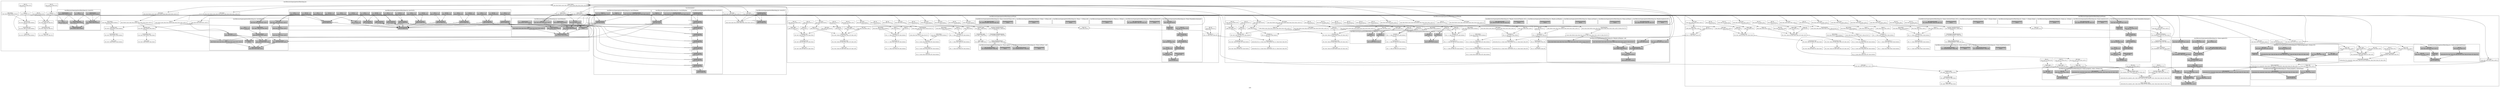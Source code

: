 digraph LYS {
  node [shape=box,fontsize=10];
  subgraph "cluster_test/fixtures/types/patternMatching.lys" {
    1 [label="Name: Maybe\n(type (alias Maybe (union (alias None (struct)) (alias Some (struct value:<null>)))))", fillcolor=grey];
    2 [label="Name: None\n(type (alias None (struct)))", fillcolor=grey];
    3 [label="Name: Some\n(type (alias Some (struct value:<null>)))", fillcolor=grey];
    4 [label="FunOverload: test\n(fun 'test' ((alias i32)) (alias boolean))", fillcolor=grey];
    5 [label="FunNode: test\n(fun 'test' ((alias i32)) (alias boolean))", fillcolor=grey];
    6 [label="Name: a\n(alias i32 (native i32))", fillcolor=grey];
    7 [label="Ref: i32\n(type (alias i32 (native i32)))", fillcolor=grey];
    8 [label="Ref: boolean\n(type (alias boolean (native boolean)))", fillcolor=grey];
    9 [label="Name: test\n(fun 'test' ((alias i32)) (alias boolean))", fillcolor=grey];
    10 [label="FunOverload: test2\n(fun 'test2' ((alias i32)) (alias i32))", fillcolor=grey];
    11 [label="FunNode: test2\n(fun 'test2' ((alias i32)) (alias i32))", fillcolor=grey];
    12 [label="Name: a\n(alias i32 (native i32))", fillcolor=grey];
    13 [label="Ref: i32\n(type (alias i32 (native i32)))", fillcolor=grey];
    14 [label="Ref: i32\n(type (alias i32 (native i32)))", fillcolor=grey];
    15 [label="Name: test2\n(fun 'test2' ((alias i32)) (alias i32))", fillcolor=grey];
    16 [label="FunOverload: test3\n(fun 'test3' ((alias Maybe)) (alias boolean))", fillcolor=grey];
    17 [label="FunNode: test3\n(fun 'test3' ((alias Maybe)) (alias boolean))", fillcolor=grey];
    18 [label="Name: a\n(alias Maybe (union (alias None (struct)) (alias Some (struct value:<null>))))", fillcolor=grey];
    19 [label="Ref: Maybe\n(type (alias Maybe (union (alias None (struct)) (alias Some (struct value:<null>)))))", fillcolor=grey];
    20 [label="Ref: boolean\n(type (alias boolean (native boolean)))", fillcolor=grey];
    21 [label="Name: test3\n(fun 'test3' ((alias Maybe)) (alias boolean))", fillcolor=grey];
    22 [label="FunOverload: test4\n(fun 'test4' ((alias Maybe)) (alias Some))", fillcolor=grey];
    23 [label="FunNode: test4\n(fun 'test4' ((alias Maybe)) (alias Some))", fillcolor=grey];
    24 [label="Name: a\n(alias Maybe (union (alias None (struct)) (alias Some (struct value:<null>))))", fillcolor=grey];
    25 [label="Ref: Maybe\n(type (alias Maybe (union (alias None (struct)) (alias Some (struct value:<null>)))))", fillcolor=grey];
    26 [label="Ref: Some\n(type (alias Some (struct value:<null>)))", fillcolor=grey];
    27 [label="Name: test4\n(fun 'test4' ((alias Maybe)) (alias Some))", fillcolor=grey];
    subgraph "cluster_test/fixtures/types/patternMatching.lys_0" { rankdir=TB;
      node [style=filled, fillcolor=grey];
      28 [label="PatternMatcherNode\n(alias boolean (native boolean))", fillcolor=grey];
      29 [label="Ref: a\n(alias i32 (native i32))", fillcolor=grey];
      30 [label="MatchLiteralNode\n(alias boolean (native boolean))", fillcolor=grey];
      31 [label="Int: 1\n(alias i32 (native i32))", fillcolor=grey];
      32 [label="BooleanLiteral\n(alias boolean (native boolean))", fillcolor=grey];
      33 [label="MatchDefaultNode\n(alias boolean (native boolean))", fillcolor=grey];
      34 [label="BooleanLiteral\n(alias boolean (native boolean))", fillcolor=grey];
      label="test/fixtures/types/patternMatching.lys::test(i32)";
    }
    subgraph "cluster_test/fixtures/types/patternMatching.lys_1" { rankdir=TB;
      node [style=filled, fillcolor=grey];
      35 [label="PatternMatcherNode\n(alias i32 (native i32))", fillcolor=grey];
      36 [label="Ref: a\n(alias i32 (native i32))", fillcolor=grey];
      37 [label="MatchLiteralNode\n(alias i32 (native i32))", fillcolor=grey];
      38 [label="Int: 10\n(alias i32 (native i32))", fillcolor=grey];
      39 [label="Int: 1\n(alias i32 (native i32))", fillcolor=grey];
      40 [label="MatchLiteralNode\n(alias i32 (native i32))", fillcolor=grey];
      41 [label="Int: 20\n(alias i32 (native i32))", fillcolor=grey];
      42 [label="Int: 2\n(alias i32 (native i32))", fillcolor=grey];
      43 [label="MatchLiteralNode\n(alias i32 (native i32))", fillcolor=grey];
      44 [label="Int: 30\n(alias i32 (native i32))", fillcolor=grey];
      45 [label="Int: 3\n(alias i32 (native i32))", fillcolor=grey];
      46 [label="MatchLiteralNode\n(alias i32 (native i32))", fillcolor=grey];
      47 [label="Int: 40\n(alias i32 (native i32))", fillcolor=grey];
      48 [label="Int: 4\n(alias i32 (native i32))", fillcolor=grey];
      49 [label="MatchLiteralNode\n(alias i32 (native i32))", fillcolor=grey];
      50 [label="Int: 50\n(alias i32 (native i32))", fillcolor=grey];
      51 [label="Int: 5\n(alias i32 (native i32))", fillcolor=grey];
      52 [label="MatchLiteralNode\n(alias i32 (native i32))", fillcolor=grey];
      53 [label="Int: 60\n(alias i32 (native i32))", fillcolor=grey];
      54 [label="Int: 6\n(alias i32 (native i32))", fillcolor=grey];
      55 [label="MatchLiteralNode\n(alias i32 (native i32))", fillcolor=grey];
      56 [label="Int: 70\n(alias i32 (native i32))", fillcolor=grey];
      57 [label="Int: 7\n(alias i32 (native i32))", fillcolor=grey];
      58 [label="MatchLiteralNode\n(alias i32 (native i32))", fillcolor=grey];
      59 [label="Int: 80\n(alias i32 (native i32))", fillcolor=grey];
      60 [label="Int: 8\n(alias i32 (native i32))", fillcolor=grey];
      61 [label="MatchLiteralNode\n(alias i32 (native i32))", fillcolor=grey];
      62 [label="Int: 90\n(alias i32 (native i32))", fillcolor=grey];
      63 [label="Int: 9\n(alias i32 (native i32))", fillcolor=grey];
      64 [label="MatchDefaultNode\n(alias i32 (native i32))", fillcolor=grey];
      65 [label="Int: 0\n(alias i32 (native i32))", fillcolor=grey];
      label="test/fixtures/types/patternMatching.lys::test2(i32)";
    }
    subgraph "cluster_test/fixtures/types/patternMatching.lys_2" { rankdir=TB;
      node [style=filled, fillcolor=grey];
      66 [label="PatternMatcherNode\n(alias boolean (native boolean))", fillcolor=grey];
      67 [label="Ref: a\n(alias Maybe (union (alias None (struct)) (alias Some (struct value:<null>))))", fillcolor=grey];
      68 [label="MatchCaseIsNode\n(alias boolean (native boolean))", fillcolor=grey];
      69 [label="Ref: Some\n(type (alias Some (struct value:<null>)))", fillcolor=grey];
      70 [label="BooleanLiteral\n(alias boolean (native boolean))", fillcolor=grey];
      71 [label="MatchCaseIsNode\n(alias boolean (native boolean))", fillcolor=grey];
      72 [label="Ref: None\n(type (alias None (struct)))", fillcolor=grey];
      73 [label="BooleanLiteral\n(alias boolean (native boolean))", fillcolor=grey];
      74 [label="TypeReducerNode\n(never)", fillcolor=grey];
      label="test/fixtures/types/patternMatching.lys::test3(Maybe)";
    }
    subgraph "cluster_test/fixtures/types/patternMatching.lys_3" { rankdir=TB;
      node [style=filled, fillcolor=grey];
      75 [label="PatternMatcherNode\n(alias Some (struct value:<null>))", fillcolor=grey];
      76 [label="Ref: a\n(alias Maybe (union (alias None (struct)) (alias Some (struct value:<null>))))", fillcolor=grey];
      77 [label="MatchCaseIsNode\n(alias Some (struct value:<null>))", fillcolor=grey];
      78 [label="Ref: Some\n(type (alias Some (struct value:<null>)))", fillcolor=grey];
      79 [label="Ref: x\n(alias Some (struct value:<null>))", fillcolor=grey];
      80 [label="Name: x\n(alias Some (struct value:<null>))", fillcolor=grey];
      81 [label="MatchCaseIsNode\n(alias Some (struct value:<null>))", fillcolor=grey];
      82 [label="Ref: None\n(type (alias None (struct)))", fillcolor=grey];
      83 [label="FunctionCallNode\n(alias Some (struct value:<null>))", fillcolor=grey];
      84 [label="MemberNode\n(fun 'apply' ((alias i32)) (alias Some))", fillcolor=grey];
      85 [label="Ref: Some\n(type (alias Some (struct value:<null>)))", fillcolor=grey];
      86 [label="Int: 0\n(alias i32 (native i32))", fillcolor=grey];
      87 [label="TypeReducerNode\n(never)", fillcolor=grey];
      label="test/fixtures/types/patternMatching.lys::test4(Maybe)";
    }
    label="test/fixtures/types/patternMatching.lys";
  }
  subgraph "cluster_<no-document>" {
    88 [label="UnionTypeNode\n(type (union (alias None (struct)) (alias Some (struct value:<null>))))", fillcolor=grey];
    89 [label="Ref: None\n(type (alias None (struct)))", fillcolor=grey];
    90 [label="Ref: Some\n(type (alias Some (struct value:<null>)))", fillcolor=grey];
    subgraph "cluster_<no-document>_0" { rankdir=TB;
      node [style=filled, fillcolor=grey];
      91 [label="TypeReducerNode\n(alias i32 (native i32))", fillcolor=grey];
      92 [label="TypeReducerNode\n(alias i32 (native i32))", fillcolor=grey];
      label="test/fixtures/types/patternMatching.lys::test(i32)";
    }
    subgraph "cluster_<no-document>_1" { rankdir=TB;
      node [style=filled, fillcolor=grey];
      93 [label="TypeReducerNode\n(alias i32 (native i32))", fillcolor=grey];
      94 [label="TypeReducerNode\n(alias i32 (native i32))", fillcolor=grey];
      95 [label="TypeReducerNode\n(alias i32 (native i32))", fillcolor=grey];
      96 [label="TypeReducerNode\n(alias i32 (native i32))", fillcolor=grey];
      97 [label="TypeReducerNode\n(alias i32 (native i32))", fillcolor=grey];
      98 [label="TypeReducerNode\n(alias i32 (native i32))", fillcolor=grey];
      99 [label="TypeReducerNode\n(alias i32 (native i32))", fillcolor=grey];
      100 [label="TypeReducerNode\n(alias i32 (native i32))", fillcolor=grey];
      101 [label="TypeReducerNode\n(alias i32 (native i32))", fillcolor=grey];
      102 [label="TypeReducerNode\n(alias i32 (native i32))", fillcolor=grey];
      label="test/fixtures/types/patternMatching.lys::test2(i32)";
    }
    subgraph "cluster_<no-document>_2" { rankdir=TB;
      node [style=filled, fillcolor=grey];
      103 [label="Name: $\n(alias Some (struct value:<null>))", fillcolor=grey];
      104 [label="TypeReducerNode\n(union (alias None (struct)) (alias Some (struct value:<null>)))", fillcolor=grey];
      105 [label="Name: $\n(alias None (struct))", fillcolor=grey];
      106 [label="TypeReducerNode\n(alias None (struct))", fillcolor=grey];
      label="test/fixtures/types/patternMatching.lys::test3(Maybe)";
    }
    subgraph "cluster_<no-document>_3" { rankdir=TB;
      node [style=filled, fillcolor=grey];
      107 [label="TypeReducerNode\n(union (alias None (struct)) (alias Some (struct value:<null>)))", fillcolor=grey];
      108 [label="Name: $\n(alias None (struct))", fillcolor=grey];
      109 [label="TypeReducerNode\n(alias None (struct))", fillcolor=grey];
      label="test/fixtures/types/patternMatching.lys::test4(Maybe)";
    }
    label="<no-document>";
  }
  subgraph "cluster_test/fixtures/types/patternMatching.lys#Maybe" {
    110 [label="FunOverload: is\n(fun 'is' ((union (alias Maybe) (alias ref))) (alias boolean))", fillcolor=grey];
    111 [label="FunNode: is\n(fun 'is' ((union (alias Maybe) (alias ref))) (alias boolean))", fillcolor=grey];
    112 [label="Name: a\n(union (alias Maybe (union (alias None (struct)) (alias Some (struct value:<null>)))) (alias ref (ref ?)))", fillcolor=grey];
    113 [label="UnionTypeNode\n(type (union (alias Maybe (union (alias None (struct)) (alias Some (struct value:<null>)))) (alias ref (ref ?))))", fillcolor=grey];
    114 [label="Ref: Maybe\n(type (alias Maybe (union (alias None (struct)) (alias Some (struct value:<null>)))))", fillcolor=grey];
    115 [label="Ref: ref\n(type (alias ref (ref ?)))", fillcolor=grey];
    116 [label="Ref: boolean\n(type (alias boolean (native boolean)))", fillcolor=grey];
    117 [label="Name: is\n(fun 'is' ((union (alias Maybe) (alias ref))) (alias boolean))", fillcolor=grey];
    118 [label="FunOverload: as\n(fun 'as' ((alias Maybe)) (alias ref))", fillcolor=grey];
    119 [label="FunNode: as\n(fun 'as' ((alias Maybe)) (alias ref))", fillcolor=grey];
    120 [label="Name: a\n(alias Maybe (union (alias None (struct)) (alias Some (struct value:<null>))))", fillcolor=grey];
    121 [label="Ref: Maybe\n(type (alias Maybe (union (alias None (struct)) (alias Some (struct value:<null>)))))", fillcolor=grey];
    122 [label="Ref: ref\n(type (alias ref (ref ?)))", fillcolor=grey];
    123 [label="Name: as\n(fun 'as' ((alias Maybe)) (alias ref))", fillcolor=grey];
    124 [label="FunOverload: ==\n(fun '==' ((alias ref) (alias ref)) (alias boolean))", fillcolor=grey];
    125 [label="FunNode: ==\n(fun '==' ((alias ref) (alias ref)) (alias boolean))", fillcolor=grey];
    126 [label="Name: lhs\n(alias ref (ref ?))", fillcolor=grey];
    127 [label="Ref: ref\n(type (alias ref (ref ?)))", fillcolor=grey];
    128 [label="Name: rhs\n(alias ref (ref ?))", fillcolor=grey];
    129 [label="Ref: ref\n(type (alias ref (ref ?)))", fillcolor=grey];
    130 [label="Ref: boolean\n(type (alias boolean (native boolean)))", fillcolor=grey];
    131 [label="Name: ==\n(fun '==' ((alias ref) (alias ref)) (alias boolean))", fillcolor=grey];
    132 [label="FunOverload: !=\n(fun '!=' ((alias ref) (alias ref)) (alias boolean))", fillcolor=grey];
    133 [label="FunNode: !=\n(fun '!=' ((alias ref) (alias ref)) (alias boolean))", fillcolor=grey];
    134 [label="Name: lhs\n(alias ref (ref ?))", fillcolor=grey];
    135 [label="Ref: ref\n(type (alias ref (ref ?)))", fillcolor=grey];
    136 [label="Name: rhs\n(alias ref (ref ?))", fillcolor=grey];
    137 [label="Ref: ref\n(type (alias ref (ref ?)))", fillcolor=grey];
    138 [label="Ref: boolean\n(type (alias boolean (native boolean)))", fillcolor=grey];
    139 [label="Name: !=\n(fun '!=' ((alias ref) (alias ref)) (alias boolean))", fillcolor=grey];
    140 [label="FunOverload: store\n(fun 'store' ((alias ref) (alias Maybe) (alias u32)) (alias void))", fillcolor=grey];
    141 [label="FunNode: store\n(fun 'store' ((alias ref) (alias Maybe) (alias u32)) (alias void))", fillcolor=grey];
    142 [label="Name: lhs\n(alias ref (ref ?))", fillcolor=grey];
    143 [label="Ref: ref\n(type (alias ref (ref ?)))", fillcolor=grey];
    144 [label="Name: rhs\n(alias Maybe (union (alias None (struct)) (alias Some (struct value:<null>))))", fillcolor=grey];
    145 [label="Ref: Maybe\n(type (alias Maybe (union (alias None (struct)) (alias Some (struct value:<null>)))))", fillcolor=grey];
    146 [label="Name: offset\n(alias u32 (native u32))", fillcolor=grey];
    147 [label="Ref: u32\n(type (alias u32 (native u32)))", fillcolor=grey];
    148 [label="Ref: void\n(type (alias void (native void)))", fillcolor=grey];
    149 [label="Name: store\n(fun 'store' ((alias ref) (alias Maybe) (alias u32)) (alias void))", fillcolor=grey];
    150 [label="FunOverload: load\n(fun 'load' ((alias ref) (alias u32)) (alias Maybe))", fillcolor=grey];
    151 [label="FunNode: load\n(fun 'load' ((alias ref) (alias u32)) (alias Maybe))", fillcolor=grey];
    152 [label="Name: lhs\n(alias ref (ref ?))", fillcolor=grey];
    153 [label="Ref: ref\n(type (alias ref (ref ?)))", fillcolor=grey];
    154 [label="Name: offset\n(alias u32 (native u32))", fillcolor=grey];
    155 [label="Ref: u32\n(type (alias u32 (native u32)))", fillcolor=grey];
    156 [label="Ref: Maybe\n(type (alias Maybe (union (alias None (struct)) (alias Some (struct value:<null>)))))", fillcolor=grey];
    157 [label="Name: load\n(fun 'load' ((alias ref) (alias u32)) (alias Maybe))", fillcolor=grey];
    158 [label="FunOverload: as\n(intersection (fun 'as' ((alias None)) (alias Maybe)) (fun 'as' ((alias None)) (alias ref)))", fillcolor=grey];
    159 [label="FunNode: as\n(fun 'as' ((alias None)) (alias Maybe))", fillcolor=grey];
    160 [label="Name: lhs\n(alias None (struct))", fillcolor=grey];
    161 [label="Ref: None\n(type (alias None (struct)))", fillcolor=grey];
    162 [label="Ref: Maybe\n(type (alias Maybe (union (alias None (struct)) (alias Some (struct value:<null>)))))", fillcolor=grey];
    163 [label="Name: as\n(intersection (fun 'as' ((alias None)) (alias Maybe)) (fun 'as' ((alias None)) (alias ref)))", fillcolor=grey];
    164 [label="FunOverload: as\n(intersection (fun 'as' ((alias Some)) (alias Maybe)) (fun 'as' ((alias Some)) (alias ref)))", fillcolor=grey];
    165 [label="FunNode: as\n(fun 'as' ((alias Some)) (alias Maybe))", fillcolor=grey];
    166 [label="Name: lhs\n(alias Some (struct value:<null>))", fillcolor=grey];
    167 [label="Ref: Some\n(type (alias Some (struct value:<null>)))", fillcolor=grey];
    168 [label="Ref: Maybe\n(type (alias Maybe (union (alias None (struct)) (alias Some (struct value:<null>)))))", fillcolor=grey];
    169 [label="Name: as\n(intersection (fun 'as' ((alias Some)) (alias Maybe)) (fun 'as' ((alias Some)) (alias ref)))", fillcolor=grey];
    subgraph "cluster_test/fixtures/types/patternMatching.lys#Maybe_0" { rankdir=TB;
      node [style=filled, fillcolor=grey];
      170 [label="BinOp: ==\n(alias boolean (native boolean))", fillcolor=grey];
      171 [label="Ref: lhs\n(alias ref (ref ?))", fillcolor=grey];
      172 [label="Ref: rhs\n(alias ref (ref ?))", fillcolor=grey];
      label="test/fixtures/types/patternMatching.lys::Maybe.==(ref,ref)";
    }
    subgraph "cluster_test/fixtures/types/patternMatching.lys#Maybe_1" { rankdir=TB;
      node [style=filled, fillcolor=grey];
      173 [label="BinOp: !=\n(alias boolean (native boolean))", fillcolor=grey];
      174 [label="Ref: lhs\n(alias ref (ref ?))", fillcolor=grey];
      175 [label="Ref: rhs\n(alias ref (ref ?))", fillcolor=grey];
      label="test/fixtures/types/patternMatching.lys::Maybe.!=(ref,ref)";
    }
    subgraph "cluster_test/fixtures/types/patternMatching.lys#Maybe_2" { rankdir=TB;
      node [style=filled, fillcolor=grey];
      176 [label="WasmExpressionNode\n(never)", fillcolor=grey];
      177 [label="Ref: addressFromRef\n(fun 'addressFromRef' ((alias ref)) (alias u32))", fillcolor=grey];
      label="test/fixtures/types/patternMatching.lys::Maybe.load(ref,u32)";
    }
    subgraph "cluster_test/fixtures/types/patternMatching.lys#Maybe_3" { rankdir=TB;
      node [style=filled, fillcolor=grey];
      178 [label="WasmExpressionNode\n(never)", fillcolor=grey];
      label="test/fixtures/types/patternMatching.lys::None.as(None)";
    }
    subgraph "cluster_test/fixtures/types/patternMatching.lys#Maybe_4" { rankdir=TB;
      node [style=filled, fillcolor=grey];
      179 [label="WasmExpressionNode\n(never)", fillcolor=grey];
      label="test/fixtures/types/patternMatching.lys::Some.as(Some)";
    }
    subgraph "cluster_test/fixtures/types/patternMatching.lys#Maybe_5" { rankdir=TB;
      node [style=filled, fillcolor=grey];
      180 [label="WasmExpressionNode\n(never)", fillcolor=grey];
      label="test/fixtures/types/patternMatching.lys::Maybe.as(Maybe)";
    }
    subgraph "cluster_test/fixtures/types/patternMatching.lys#Maybe_6" { rankdir=TB;
      node [style=filled, fillcolor=grey];
      181 [label="WasmExpressionNode\n(never)", fillcolor=grey];
      182 [label="Ref: addressFromRef\n(fun 'addressFromRef' ((alias ref)) (alias u32))", fillcolor=grey];
      label="test/fixtures/types/patternMatching.lys::Maybe.store(ref,Maybe,u32)";
    }
    subgraph "cluster_test/fixtures/types/patternMatching.lys#Maybe_7" { rankdir=TB;
      node [style=filled, fillcolor=grey];
      label="test/fixtures/types/patternMatching.lys::test3(Maybe)";
    }
    subgraph "cluster_test/fixtures/types/patternMatching.lys#Maybe_8" { rankdir=TB;
      node [style=filled, fillcolor=grey];
      183 [label="BlockNode\n(alias boolean (native boolean))", fillcolor=grey];
      184 [label="BinOp: ||\n(alias boolean (native boolean))", fillcolor=grey];
      185 [label="IsExpressionNode\n(alias boolean (native boolean))", fillcolor=grey];
      186 [label="Ref: a\n(union (alias Maybe (union (alias None (struct)) (alias Some (struct value:<null>)))) (alias ref (ref ?)))", fillcolor=grey];
      187 [label="Ref: None\n(type (alias None (struct)))", fillcolor=grey];
      188 [label="IsExpressionNode\n(alias boolean (native boolean))", fillcolor=grey];
      189 [label="Ref: a\n(union (alias Maybe (union (alias None (struct)) (alias Some (struct value:<null>)))) (alias ref (ref ?)))", fillcolor=grey];
      190 [label="Ref: Some\n(type (alias Some (struct value:<null>)))", fillcolor=grey];
      label="test/fixtures/types/patternMatching.lys::Maybe.is(Maybe | ref)";
    }
    label="test/fixtures/types/patternMatching.lys#Maybe";
  }
  subgraph "cluster_test/fixtures/types/patternMatching.lys#None" {
    191 [label="FunNode: as\n(fun 'as' ((alias None)) (alias ref))", fillcolor=grey];
    192 [label="Name: lhs\n(alias None (struct))", fillcolor=grey];
    193 [label="Ref: None\n(type (alias None (struct)))", fillcolor=grey];
    194 [label="Ref: ref\n(type (alias ref (ref ?)))", fillcolor=grey];
    195 [label="FunOverload: None$discriminant\n(fun 'None$discriminant' () (alias i64))", fillcolor=grey];
    196 [label="FunNode: None$discriminant\n(fun 'None$discriminant' () (alias i64))", fillcolor=grey];
    197 [label="Ref: i64\n(type (alias i64 (native i64)))", fillcolor=grey];
    198 [label="Name: None$discriminant\n(fun 'None$discriminant' () (alias i64))", fillcolor=grey];
    199 [label="FunOverload: apply\n(fun 'apply' () (alias None))", fillcolor=grey];
    200 [label="FunNode: apply\n(fun 'apply' () (alias None))", fillcolor=grey];
    201 [label="Ref: None\n(type (alias None (struct)))", fillcolor=grey];
    202 [label="Name: apply\n(fun 'apply' () (alias None))", fillcolor=grey];
    203 [label="FunOverload: is\n(fun 'is' ((union (alias None) (alias ref))) (alias boolean))", fillcolor=grey];
    204 [label="FunNode: is\n(fun 'is' ((union (alias None) (alias ref))) (alias boolean))", fillcolor=grey];
    205 [label="Name: a\n(union (alias None (struct)) (alias ref (ref ?)))", fillcolor=grey];
    206 [label="UnionTypeNode\n(type (union (alias None (struct)) (alias ref (ref ?))))", fillcolor=grey];
    207 [label="Ref: None\n(type (alias None (struct)))", fillcolor=grey];
    208 [label="Ref: ref\n(type (alias ref (ref ?)))", fillcolor=grey];
    209 [label="Ref: boolean\n(type (alias boolean (native boolean)))", fillcolor=grey];
    210 [label="Name: is\n(fun 'is' ((union (alias None) (alias ref))) (alias boolean))", fillcolor=grey];
    211 [label="FunOverload: ==\n(fun '==' ((alias None) (alias ref)) (alias boolean))", fillcolor=grey];
    212 [label="FunNode: ==\n(fun '==' ((alias None) (alias ref)) (alias boolean))", fillcolor=grey];
    213 [label="Name: a\n(alias None (struct))", fillcolor=grey];
    214 [label="Ref: None\n(type (alias None (struct)))", fillcolor=grey];
    215 [label="Name: b\n(alias ref (ref ?))", fillcolor=grey];
    216 [label="Ref: ref\n(type (alias ref (ref ?)))", fillcolor=grey];
    217 [label="Ref: boolean\n(type (alias boolean (native boolean)))", fillcolor=grey];
    218 [label="Name: ==\n(fun '==' ((alias None) (alias ref)) (alias boolean))", fillcolor=grey];
    219 [label="FunOverload: !=\n(fun '!=' ((alias None) (alias ref)) (alias boolean))", fillcolor=grey];
    220 [label="FunNode: !=\n(fun '!=' ((alias None) (alias ref)) (alias boolean))", fillcolor=grey];
    221 [label="Name: a\n(alias None (struct))", fillcolor=grey];
    222 [label="Ref: None\n(type (alias None (struct)))", fillcolor=grey];
    223 [label="Name: b\n(alias ref (ref ?))", fillcolor=grey];
    224 [label="Ref: ref\n(type (alias ref (ref ?)))", fillcolor=grey];
    225 [label="Ref: boolean\n(type (alias boolean (native boolean)))", fillcolor=grey];
    226 [label="Name: !=\n(fun '!=' ((alias None) (alias ref)) (alias boolean))", fillcolor=grey];
    227 [label="FunOverload: store\n(fun 'store' ((alias ref) (alias None) (alias u32)) (alias void))", fillcolor=grey];
    228 [label="FunNode: store\n(fun 'store' ((alias ref) (alias None) (alias u32)) (alias void))", fillcolor=grey];
    229 [label="Name: lhs\n(alias ref (ref ?))", fillcolor=grey];
    230 [label="Ref: ref\n(type (alias ref (ref ?)))", fillcolor=grey];
    231 [label="Name: rhs\n(alias None (struct))", fillcolor=grey];
    232 [label="Ref: None\n(type (alias None (struct)))", fillcolor=grey];
    233 [label="Name: offset\n(alias u32 (native u32))", fillcolor=grey];
    234 [label="Ref: u32\n(type (alias u32 (native u32)))", fillcolor=grey];
    235 [label="Ref: void\n(type (alias void (native void)))", fillcolor=grey];
    236 [label="Name: store\n(fun 'store' ((alias ref) (alias None) (alias u32)) (alias void))", fillcolor=grey];
    237 [label="FunOverload: load\n(fun 'load' ((alias ref) (alias u32)) (alias None))", fillcolor=grey];
    238 [label="FunNode: load\n(fun 'load' ((alias ref) (alias u32)) (alias None))", fillcolor=grey];
    239 [label="Name: lhs\n(alias ref (ref ?))", fillcolor=grey];
    240 [label="Ref: ref\n(type (alias ref (ref ?)))", fillcolor=grey];
    241 [label="Name: offset\n(alias u32 (native u32))", fillcolor=grey];
    242 [label="Ref: u32\n(type (alias u32 (native u32)))", fillcolor=grey];
    243 [label="Ref: None\n(type (alias None (struct)))", fillcolor=grey];
    244 [label="Name: load\n(fun 'load' ((alias ref) (alias u32)) (alias None))", fillcolor=grey];
    subgraph "cluster_test/fixtures/types/patternMatching.lys#None_0" { rankdir=TB;
      node [style=filled, fillcolor=grey];
      245 [label="BlockNode\n(alias i64 (native i64))", fillcolor=grey];
      246 [label="ValDecl: discriminant\n(native void)", fillcolor=grey];
      247 [label="Name: discriminant\n(alias u32 (native u32))", fillcolor=grey];
      248 [label="Ref: u32\n(type (alias u32 (native u32)))", fillcolor=grey];
      249 [label="MemberNode\n(native u32)", fillcolor=grey];
      250 [label="Ref: None\n(type (alias None (struct)))", fillcolor=grey];
      251 [label="BinOp: <<\n(alias i64 (native i64))", fillcolor=grey];
      252 [label="AsExpressionNode\n(alias i64 (native i64))", fillcolor=grey];
      253 [label="Ref: discriminant\n(alias u32 (native u32))", fillcolor=grey];
      254 [label="Ref: i64\n(type (alias i64 (native i64)))", fillcolor=grey];
      255 [label="Int: 32\n(alias i32 (native i32))", fillcolor=grey];
      label="test/fixtures/types/patternMatching.lys::None.None$discriminant()";
    }
    subgraph "cluster_test/fixtures/types/patternMatching.lys#None_1" { rankdir=TB;
      node [style=filled, fillcolor=grey];
      256 [label="WasmExpressionNode\n(never)", fillcolor=grey];
      257 [label="Ref: addressFromRef\n(fun 'addressFromRef' ((alias ref)) (alias u32))", fillcolor=grey];
      label="test/fixtures/types/patternMatching.lys::None.load(ref,u32)";
    }
    subgraph "cluster_test/fixtures/types/patternMatching.lys#None_2" { rankdir=TB;
      node [style=filled, fillcolor=grey];
      258 [label="WasmExpressionNode\n(never)", fillcolor=grey];
      259 [label="Ref: None$discriminant\n(fun 'None$discriminant' () (alias i64))", fillcolor=grey];
      label="test/fixtures/types/patternMatching.lys::None.apply()";
    }
    subgraph "cluster_test/fixtures/types/patternMatching.lys#None_3" { rankdir=TB;
      node [style=filled, fillcolor=grey];
      260 [label="WasmExpressionNode\n(never)", fillcolor=grey];
      label="test/fixtures/types/patternMatching.lys::None.as_1(None)";
    }
    subgraph "cluster_test/fixtures/types/patternMatching.lys#None_4" { rankdir=TB;
      node [style=filled, fillcolor=grey];
      261 [label="WasmExpressionNode\n(never)", fillcolor=grey];
      label="test/fixtures/types/patternMatching.lys::None.==(None,ref)";
    }
    subgraph "cluster_test/fixtures/types/patternMatching.lys#None_5" { rankdir=TB;
      node [style=filled, fillcolor=grey];
      262 [label="WasmExpressionNode\n(never)", fillcolor=grey];
      label="test/fixtures/types/patternMatching.lys::None.!=(None,ref)";
    }
    subgraph "cluster_test/fixtures/types/patternMatching.lys#None_6" { rankdir=TB;
      node [style=filled, fillcolor=grey];
      263 [label="WasmExpressionNode\n(never)", fillcolor=grey];
      264 [label="Ref: addressFromRef\n(fun 'addressFromRef' ((alias ref)) (alias u32))", fillcolor=grey];
      label="test/fixtures/types/patternMatching.lys::None.store(ref,None,u32)";
    }
    subgraph "cluster_test/fixtures/types/patternMatching.lys#None_7" { rankdir=TB;
      node [style=filled, fillcolor=grey];
      265 [label="WasmExpressionNode\n(never)", fillcolor=grey];
      266 [label="Ref: None$discriminant\n(fun 'None$discriminant' () (alias i64))", fillcolor=grey];
      label="test/fixtures/types/patternMatching.lys::None.is(None | ref)";
    }
    subgraph "cluster_test/fixtures/types/patternMatching.lys#None_8" { rankdir=TB;
      node [style=filled, fillcolor=grey];
      label="test/fixtures/types/patternMatching.lys::test3(Maybe)";
    }
    subgraph "cluster_test/fixtures/types/patternMatching.lys#None_9" { rankdir=TB;
      node [style=filled, fillcolor=grey];
      label="child";
    }
    subgraph "cluster_test/fixtures/types/patternMatching.lys#None_10" { rankdir=TB;
      node [style=filled, fillcolor=grey];
      label="expression";
    }
    label="test/fixtures/types/patternMatching.lys#None";
  }
  subgraph "cluster_test/fixtures/types/patternMatching.lys#Some" {
    267 [label="FunNode: as\n(fun 'as' ((alias Some)) (alias ref))", fillcolor=grey];
    268 [label="Name: lhs\n(alias Some (struct value:<null>))", fillcolor=grey];
    269 [label="Ref: Some\n(type (alias Some (struct value:<null>)))", fillcolor=grey];
    270 [label="Ref: ref\n(type (alias ref (ref ?)))", fillcolor=grey];
    271 [label="FunOverload: Some$discriminant\n(fun 'Some$discriminant' () (alias u64))", fillcolor=grey];
    272 [label="FunNode: Some$discriminant\n(fun 'Some$discriminant' () (alias u64))", fillcolor=grey];
    273 [label="Ref: u64\n(type (alias u64 (native u64)))", fillcolor=grey];
    274 [label="Name: Some$discriminant\n(fun 'Some$discriminant' () (alias u64))", fillcolor=grey];
    275 [label="FunOverload: apply\n(fun 'apply' ((alias i32)) (alias Some))", fillcolor=grey];
    276 [label="FunNode: apply\n(fun 'apply' ((alias i32)) (alias Some))", fillcolor=grey];
    277 [label="Name: value\n(alias i32 (native i32))", fillcolor=grey];
    278 [label="Ref: i32\n(type (alias i32 (native i32)))", fillcolor=grey];
    279 [label="Ref: Some\n(type (alias Some (struct value:<null>)))", fillcolor=grey];
    280 [label="Name: apply\n(fun 'apply' ((alias i32)) (alias Some))", fillcolor=grey];
    281 [label="FunOverload: fromPointer\n(fun 'fromPointer' ((alias u32)) (alias Some))", fillcolor=grey];
    282 [label="FunNode: fromPointer\n(fun 'fromPointer' ((alias u32)) (alias Some))", fillcolor=grey];
    283 [label="Name: ptr\n(alias u32 (native u32))", fillcolor=grey];
    284 [label="Ref: u32\n(type (alias u32 (native u32)))", fillcolor=grey];
    285 [label="Ref: Some\n(type (alias Some (struct value:<null>)))", fillcolor=grey];
    286 [label="Name: fromPointer\n(fun 'fromPointer' ((alias u32)) (alias Some))", fillcolor=grey];
    287 [label="FunOverload: ==\n(fun '==' ((alias Some) (alias Some)) (alias boolean))", fillcolor=grey];
    288 [label="FunNode: ==\n(fun '==' ((alias Some) (alias Some)) (alias boolean))", fillcolor=grey];
    289 [label="Name: a\n(alias Some (struct value:<null>))", fillcolor=grey];
    290 [label="Ref: Some\n(type (alias Some (struct value:<null>)))", fillcolor=grey];
    291 [label="Name: b\n(alias Some (struct value:<null>))", fillcolor=grey];
    292 [label="Ref: Some\n(type (alias Some (struct value:<null>)))", fillcolor=grey];
    293 [label="Ref: boolean\n(type (alias boolean (native boolean)))", fillcolor=grey];
    294 [label="Name: ==\n(fun '==' ((alias Some) (alias Some)) (alias boolean))", fillcolor=grey];
    295 [label="FunOverload: !=\n(fun '!=' ((alias Some) (alias Some)) (alias boolean))", fillcolor=grey];
    296 [label="FunNode: !=\n(fun '!=' ((alias Some) (alias Some)) (alias boolean))", fillcolor=grey];
    297 [label="Name: a\n(alias Some (struct value:<null>))", fillcolor=grey];
    298 [label="Ref: Some\n(type (alias Some (struct value:<null>)))", fillcolor=grey];
    299 [label="Name: b\n(alias Some (struct value:<null>))", fillcolor=grey];
    300 [label="Ref: Some\n(type (alias Some (struct value:<null>)))", fillcolor=grey];
    301 [label="Ref: boolean\n(type (alias boolean (native boolean)))", fillcolor=grey];
    302 [label="Name: !=\n(fun '!=' ((alias Some) (alias Some)) (alias boolean))", fillcolor=grey];
    303 [label="FunOverload: property_value\n(intersection (fun 'property_value' ((alias Some)) (alias i32)) (fun 'property_value' ((alias Some) (alias i32)) (alias void)))", fillcolor=grey];
    304 [label="FunNode: property_value\n(fun 'property_value' ((alias Some)) (alias i32))", fillcolor=grey];
    305 [label="Name: self\n(alias Some (struct value:<null>))", fillcolor=grey];
    306 [label="Ref: Some\n(type (alias Some (struct value:<null>)))", fillcolor=grey];
    307 [label="Ref: i32\n(type (alias i32 (native i32)))", fillcolor=grey];
    308 [label="FunNode: property_value\n(fun 'property_value' ((alias Some) (alias i32)) (alias void))", fillcolor=grey];
    309 [label="Name: self\n(alias Some (struct value:<null>))", fillcolor=grey];
    310 [label="Ref: Some\n(type (alias Some (struct value:<null>)))", fillcolor=grey];
    311 [label="Name: value\n(alias i32 (native i32))", fillcolor=grey];
    312 [label="Ref: i32\n(type (alias i32 (native i32)))", fillcolor=grey];
    313 [label="Ref: void\n(type (alias void (native void)))", fillcolor=grey];
    314 [label="Name: property_value\n(intersection (fun 'property_value' ((alias Some)) (alias i32)) (fun 'property_value' ((alias Some) (alias i32)) (alias void)))", fillcolor=grey];
    315 [label="FunOverload: property$0\n(intersection (fun 'property$0' ((alias Some)) (alias i32)) (fun 'property$0' ((alias Some) (alias i32)) (alias void)))", fillcolor=grey];
    316 [label="FunNode: property$0\n(fun 'property$0' ((alias Some)) (alias i32))", fillcolor=grey];
    317 [label="Name: self\n(alias Some (struct value:<null>))", fillcolor=grey];
    318 [label="Ref: Some\n(type (alias Some (struct value:<null>)))", fillcolor=grey];
    319 [label="Ref: i32\n(type (alias i32 (native i32)))", fillcolor=grey];
    320 [label="FunNode: property$0\n(fun 'property$0' ((alias Some) (alias i32)) (alias void))", fillcolor=grey];
    321 [label="Name: self\n(alias Some (struct value:<null>))", fillcolor=grey];
    322 [label="Ref: Some\n(type (alias Some (struct value:<null>)))", fillcolor=grey];
    323 [label="Name: value\n(alias i32 (native i32))", fillcolor=grey];
    324 [label="Ref: i32\n(type (alias i32 (native i32)))", fillcolor=grey];
    325 [label="Ref: void\n(type (alias void (native void)))", fillcolor=grey];
    326 [label="Name: property$0\n(intersection (fun 'property$0' ((alias Some)) (alias i32)) (fun 'property$0' ((alias Some) (alias i32)) (alias void)))", fillcolor=grey];
    327 [label="FunOverload: is\n(fun 'is' ((union (alias Some) (alias ref))) (alias boolean))", fillcolor=grey];
    328 [label="FunNode: is\n(fun 'is' ((union (alias Some) (alias ref))) (alias boolean))", fillcolor=grey];
    329 [label="Name: a\n(union (alias Some (struct value:<null>)) (alias ref (ref ?)))", fillcolor=grey];
    330 [label="UnionTypeNode\n(type (union (alias Some (struct value:<null>)) (alias ref (ref ?))))", fillcolor=grey];
    331 [label="Ref: Some\n(type (alias Some (struct value:<null>)))", fillcolor=grey];
    332 [label="Ref: ref\n(type (alias ref (ref ?)))", fillcolor=grey];
    333 [label="Ref: boolean\n(type (alias boolean (native boolean)))", fillcolor=grey];
    334 [label="Name: is\n(fun 'is' ((union (alias Some) (alias ref))) (alias boolean))", fillcolor=grey];
    335 [label="FunOverload: store\n(fun 'store' ((alias ref) (alias Some) (alias u32)) (alias void))", fillcolor=grey];
    336 [label="FunNode: store\n(fun 'store' ((alias ref) (alias Some) (alias u32)) (alias void))", fillcolor=grey];
    337 [label="Name: lhs\n(alias ref (ref ?))", fillcolor=grey];
    338 [label="Ref: ref\n(type (alias ref (ref ?)))", fillcolor=grey];
    339 [label="Name: rhs\n(alias Some (struct value:<null>))", fillcolor=grey];
    340 [label="Ref: Some\n(type (alias Some (struct value:<null>)))", fillcolor=grey];
    341 [label="Name: offset\n(alias u32 (native u32))", fillcolor=grey];
    342 [label="Ref: u32\n(type (alias u32 (native u32)))", fillcolor=grey];
    343 [label="Ref: void\n(type (alias void (native void)))", fillcolor=grey];
    344 [label="Name: store\n(fun 'store' ((alias ref) (alias Some) (alias u32)) (alias void))", fillcolor=grey];
    345 [label="FunOverload: load\n(fun 'load' ((alias ref) (alias u32)) (alias Some))", fillcolor=grey];
    346 [label="FunNode: load\n(fun 'load' ((alias ref) (alias u32)) (alias Some))", fillcolor=grey];
    347 [label="Name: lhs\n(alias ref (ref ?))", fillcolor=grey];
    348 [label="Ref: ref\n(type (alias ref (ref ?)))", fillcolor=grey];
    349 [label="Name: offset\n(alias u32 (native u32))", fillcolor=grey];
    350 [label="Ref: u32\n(type (alias u32 (native u32)))", fillcolor=grey];
    351 [label="Ref: Some\n(type (alias Some (struct value:<null>)))", fillcolor=grey];
    352 [label="Name: load\n(fun 'load' ((alias ref) (alias u32)) (alias Some))", fillcolor=grey];
    subgraph "cluster_test/fixtures/types/patternMatching.lys#Some_0" { rankdir=TB;
      node [style=filled, fillcolor=grey];
      353 [label="BlockNode\n(alias u64 (native u64))", fillcolor=grey];
      354 [label="ValDecl: discriminant\n(native void)", fillcolor=grey];
      355 [label="Name: discriminant\n(alias u32 (native u32))", fillcolor=grey];
      356 [label="Ref: u32\n(type (alias u32 (native u32)))", fillcolor=grey];
      357 [label="MemberNode\n(native u32)", fillcolor=grey];
      358 [label="Ref: Some\n(type (alias Some (struct value:<null>)))", fillcolor=grey];
      359 [label="BinOp: <<\n(alias u64 (native u64))", fillcolor=grey];
      360 [label="AsExpressionNode\n(alias u64 (native u64))", fillcolor=grey];
      361 [label="Ref: discriminant\n(alias u32 (native u32))", fillcolor=grey];
      362 [label="Ref: u64\n(type (alias u64 (native u64)))", fillcolor=grey];
      363 [label="Int: 32\n(alias i32 (native i32))", fillcolor=grey];
      label="test/fixtures/types/patternMatching.lys::Some.Some$discriminant()";
    }
    subgraph "cluster_test/fixtures/types/patternMatching.lys#Some_1" { rankdir=TB;
      node [style=filled, fillcolor=grey];
      364 [label="BlockNode\n(alias Some (struct value:<null>))", fillcolor=grey];
      365 [label="VarDecl: $ref\n(native void)", fillcolor=grey];
      366 [label="Name: $ref\n(alias Some (struct value:<null>))", fillcolor=grey];
      367 [label="FunctionCallNode\n(alias Some (struct value:<null>))", fillcolor=grey];
      368 [label="Ref: fromPointer\n(fun 'fromPointer' ((alias u32)) (alias Some))", fillcolor=grey];
      369 [label="FunctionCallNode\n(alias u32 (native u32))", fillcolor=grey];
      370 [label="Ref: system::memory::calloc\n(fun 'calloc' ((alias u32) (alias u32)) (alias u32))", fillcolor=grey];
      371 [label="AsExpressionNode\n(alias u32 (native u32))", fillcolor=grey];
      372 [label="Int: 1\n(alias i32 (native i32))", fillcolor=grey];
      373 [label="Ref: u32\n(type (alias u32 (native u32)))", fillcolor=grey];
      374 [label="MemberNode\n(native u32)", fillcolor=grey];
      375 [label="Ref: Some\n(type (alias Some (struct value:<null>)))", fillcolor=grey];
      376 [label="FunctionCallNode\n(alias void (native void))", fillcolor=grey];
      377 [label="Ref: property$0\n(intersection (fun 'property$0' ((alias Some)) (alias i32)) (fun 'property$0' ((alias Some) (alias i32)) (alias void)))", fillcolor=grey];
      378 [label="Ref: $ref\n(alias Some (struct value:<null>))", fillcolor=grey];
      379 [label="Ref: value\n(alias i32 (native i32))", fillcolor=grey];
      380 [label="Ref: $ref\n(alias Some (struct value:<null>))", fillcolor=grey];
      label="test/fixtures/types/patternMatching.lys::Some.apply(i32)";
    }
    subgraph "cluster_test/fixtures/types/patternMatching.lys#Some_2" { rankdir=TB;
      node [style=filled, fillcolor=grey];
      381 [label="WasmExpressionNode\n(never)", fillcolor=grey];
      382 [label="Ref: Some$discriminant\n(fun 'Some$discriminant' () (alias u64))", fillcolor=grey];
      label="test/fixtures/types/patternMatching.lys::Some.fromPointer(u32)";
    }
    subgraph "cluster_test/fixtures/types/patternMatching.lys#Some_3" { rankdir=TB;
      node [style=filled, fillcolor=grey];
      383 [label="FunctionCallNode\n(alias i32 (native i32))", fillcolor=grey];
      384 [label="MemberNode\n(intersection (fun 'load' ((alias ref)) (alias i32)) (fun 'load' ((alias ref) (alias u32)) (alias i32)))", fillcolor=grey];
      385 [label="Ref: i32\n(type (alias i32 (native i32)))", fillcolor=grey];
      386 [label="Ref: self\n(alias Some (struct value:<null>))", fillcolor=grey];
      387 [label="MemberNode\n(native u32)", fillcolor=grey];
      388 [label="Ref: Some\n(type (alias Some (struct value:<null>)))", fillcolor=grey];
      label="test/fixtures/types/patternMatching.lys::Some.property$0(Some)";
    }
    subgraph "cluster_test/fixtures/types/patternMatching.lys#Some_4" { rankdir=TB;
      node [style=filled, fillcolor=grey];
      389 [label="FunctionCallNode\n(alias void (native void))", fillcolor=grey];
      390 [label="MemberNode\n(intersection (fun 'store' ((alias ref) (alias i32)) (alias void)) (fun 'store' ((alias ref) (alias i32) (alias u32)) (alias void)))", fillcolor=grey];
      391 [label="Ref: i32\n(type (alias i32 (native i32)))", fillcolor=grey];
      392 [label="Ref: self\n(alias Some (struct value:<null>))", fillcolor=grey];
      393 [label="Ref: value\n(alias i32 (native i32))", fillcolor=grey];
      394 [label="MemberNode\n(native u32)", fillcolor=grey];
      395 [label="Ref: Some\n(type (alias Some (struct value:<null>)))", fillcolor=grey];
      label="test/fixtures/types/patternMatching.lys::Some.property$0_1(Some,i32)";
    }
    subgraph "cluster_test/fixtures/types/patternMatching.lys#Some_5" { rankdir=TB;
      node [style=filled, fillcolor=grey];
      396 [label="WasmExpressionNode\n(never)", fillcolor=grey];
      397 [label="Ref: addressFromRef\n(fun 'addressFromRef' ((alias ref)) (alias u32))", fillcolor=grey];
      label="test/fixtures/types/patternMatching.lys::Some.load(ref,u32)";
    }
    subgraph "cluster_test/fixtures/types/patternMatching.lys#Some_6" { rankdir=TB;
      node [style=filled, fillcolor=grey];
      398 [label="WasmExpressionNode\n(never)", fillcolor=grey];
      label="test/fixtures/types/patternMatching.lys::Some.as_1(Some)";
    }
    subgraph "cluster_test/fixtures/types/patternMatching.lys#Some_7" { rankdir=TB;
      node [style=filled, fillcolor=grey];
      399 [label="WasmExpressionNode\n(never)", fillcolor=grey];
      label="test/fixtures/types/patternMatching.lys::Some.==(Some,Some)";
    }
    subgraph "cluster_test/fixtures/types/patternMatching.lys#Some_8" { rankdir=TB;
      node [style=filled, fillcolor=grey];
      400 [label="WasmExpressionNode\n(never)", fillcolor=grey];
      label="test/fixtures/types/patternMatching.lys::Some.!=(Some,Some)";
    }
    subgraph "cluster_test/fixtures/types/patternMatching.lys#Some_9" { rankdir=TB;
      node [style=filled, fillcolor=grey];
      401 [label="FunctionCallNode\n(alias i32 (native i32))", fillcolor=grey];
      402 [label="Ref: property$0\n(intersection (fun 'property$0' ((alias Some)) (alias i32)) (fun 'property$0' ((alias Some) (alias i32)) (alias void)))", fillcolor=grey];
      403 [label="Ref: self\n(alias Some (struct value:<null>))", fillcolor=grey];
      label="test/fixtures/types/patternMatching.lys::Some.property_value(Some)";
    }
    subgraph "cluster_test/fixtures/types/patternMatching.lys#Some_10" { rankdir=TB;
      node [style=filled, fillcolor=grey];
      404 [label="FunctionCallNode\n(alias void (native void))", fillcolor=grey];
      405 [label="Ref: property$0\n(intersection (fun 'property$0' ((alias Some)) (alias i32)) (fun 'property$0' ((alias Some) (alias i32)) (alias void)))", fillcolor=grey];
      406 [label="Ref: self\n(alias Some (struct value:<null>))", fillcolor=grey];
      407 [label="Ref: value\n(alias i32 (native i32))", fillcolor=grey];
      label="test/fixtures/types/patternMatching.lys::Some.property_value_1(Some,i32)";
    }
    subgraph "cluster_test/fixtures/types/patternMatching.lys#Some_11" { rankdir=TB;
      node [style=filled, fillcolor=grey];
      408 [label="WasmExpressionNode\n(never)", fillcolor=grey];
      409 [label="Ref: addressFromRef\n(fun 'addressFromRef' ((alias ref)) (alias u32))", fillcolor=grey];
      label="test/fixtures/types/patternMatching.lys::Some.store(ref,Some,u32)";
    }
    subgraph "cluster_test/fixtures/types/patternMatching.lys#Some_12" { rankdir=TB;
      node [style=filled, fillcolor=grey];
      410 [label="WasmExpressionNode\n(never)", fillcolor=grey];
      411 [label="Ref: Some$discriminant\n(fun 'Some$discriminant' () (alias u64))", fillcolor=grey];
      label="test/fixtures/types/patternMatching.lys::Some.is(Some | ref)";
    }
    subgraph "cluster_test/fixtures/types/patternMatching.lys#Some_13" { rankdir=TB;
      node [style=filled, fillcolor=grey];
      label="test/fixtures/types/patternMatching.lys::test3(Maybe)";
    }
    subgraph "cluster_test/fixtures/types/patternMatching.lys#Some_14" { rankdir=TB;
      node [style=filled, fillcolor=grey];
      label="child";
    }
    subgraph "cluster_test/fixtures/types/patternMatching.lys#Some_15" { rankdir=TB;
      node [style=filled, fillcolor=grey];
      label="expression";
    }
    label="test/fixtures/types/patternMatching.lys#Some";
  }
  1 -> 114[taillabel="[NAME]" fontsize=7 fontname="times" color="black" ];
  1 -> 121[taillabel="[NAME]" fontsize=7 fontname="times" color="black" ];
  1 -> 145[taillabel="[NAME]" fontsize=7 fontname="times" color="black" ];
  1 -> 156[taillabel="[NAME]" fontsize=7 fontname="times" color="black" ];
  1 -> 162[taillabel="[NAME]" fontsize=7 fontname="times" color="black" ];
  1 -> 168[taillabel="[NAME]" fontsize=7 fontname="times" color="black" ];
  1 -> 19[taillabel="[NAME]" fontsize=7 fontname="times" color="black" ];
  1 -> 25[taillabel="[NAME]" fontsize=7 fontname="times" color="black" ];
  88 -> 1[taillabel="[]" fontsize=7 fontname="times" color="black" ];
  89 -> 88[taillabel="[]" fontsize=7 fontname="times" color="black" ];
  90 -> 88[taillabel="[]" fontsize=7 fontname="times" color="black" ];
  110 -> 117[taillabel="[]" fontsize=7 fontname="times" color="black" ];
  111 -> 110[taillabel="[FUNCTION]" fontsize=7 fontname="times" color="black" ];
  112 -> 111[taillabel="[a]" fontsize=7 fontname="times" color="black" ];
  112 -> 186[taillabel="[NAME]" fontsize=7 fontname="times" color="black" ];
  112 -> 189[taillabel="[NAME]" fontsize=7 fontname="times" color="black" ];
  113 -> 112[taillabel="[EXPECTED_TYPE]" fontsize=7 fontname="times" color="black" ];
  114 -> 113[taillabel="[]" fontsize=7 fontname="times" color="black" ];
  115 -> 113[taillabel="[]" fontsize=7 fontname="times" color="black" ];
  116 -> 111[taillabel="[#RETURN_TYPE]" fontsize=7 fontname="times" color="black" ];
  118 -> 123[taillabel="[]" fontsize=7 fontname="times" color="black" ];
  119 -> 118[taillabel="[FUNCTION]" fontsize=7 fontname="times" color="black" ];
  120 -> 119[taillabel="[a]" fontsize=7 fontname="times" color="black" ];
  121 -> 120[taillabel="[EXPECTED_TYPE]" fontsize=7 fontname="times" color="black" ];
  122 -> 119[taillabel="[#RETURN_TYPE]" fontsize=7 fontname="times" color="black" ];
  124 -> 131[taillabel="[]" fontsize=7 fontname="times" color="black" ];
  125 -> 124[taillabel="[FUNCTION]" fontsize=7 fontname="times" color="black" ];
  126 -> 125[taillabel="[lhs]" fontsize=7 fontname="times" color="black" ];
  126 -> 171[taillabel="[NAME]" fontsize=7 fontname="times" color="black" ];
  127 -> 126[taillabel="[EXPECTED_TYPE]" fontsize=7 fontname="times" color="black" ];
  128 -> 125[taillabel="[rhs]" fontsize=7 fontname="times" color="black" ];
  128 -> 172[taillabel="[NAME]" fontsize=7 fontname="times" color="black" ];
  129 -> 128[taillabel="[EXPECTED_TYPE]" fontsize=7 fontname="times" color="black" ];
  130 -> 125[taillabel="[#RETURN_TYPE]" fontsize=7 fontname="times" color="black" ];
  132 -> 139[taillabel="[]" fontsize=7 fontname="times" color="black" ];
  133 -> 132[taillabel="[FUNCTION]" fontsize=7 fontname="times" color="black" ];
  134 -> 133[taillabel="[lhs]" fontsize=7 fontname="times" color="black" ];
  134 -> 174[taillabel="[NAME]" fontsize=7 fontname="times" color="black" ];
  135 -> 134[taillabel="[EXPECTED_TYPE]" fontsize=7 fontname="times" color="black" ];
  136 -> 133[taillabel="[rhs]" fontsize=7 fontname="times" color="black" ];
  136 -> 175[taillabel="[NAME]" fontsize=7 fontname="times" color="black" ];
  137 -> 136[taillabel="[EXPECTED_TYPE]" fontsize=7 fontname="times" color="black" ];
  138 -> 133[taillabel="[#RETURN_TYPE]" fontsize=7 fontname="times" color="black" ];
  140 -> 149[taillabel="[]" fontsize=7 fontname="times" color="black" ];
  141 -> 140[taillabel="[FUNCTION]" fontsize=7 fontname="times" color="black" ];
  142 -> 141[taillabel="[lhs]" fontsize=7 fontname="times" color="black" ];
  143 -> 142[taillabel="[EXPECTED_TYPE]" fontsize=7 fontname="times" color="black" ];
  144 -> 141[taillabel="[rhs]" fontsize=7 fontname="times" color="black" ];
  145 -> 144[taillabel="[EXPECTED_TYPE]" fontsize=7 fontname="times" color="black" ];
  146 -> 141[taillabel="[offset]" fontsize=7 fontname="times" color="black" ];
  147 -> 146[taillabel="[EXPECTED_TYPE]" fontsize=7 fontname="times" color="black" ];
  148 -> 141[taillabel="[#RETURN_TYPE]" fontsize=7 fontname="times" color="black" ];
  150 -> 157[taillabel="[]" fontsize=7 fontname="times" color="black" ];
  151 -> 150[taillabel="[FUNCTION]" fontsize=7 fontname="times" color="black" ];
  152 -> 151[taillabel="[lhs]" fontsize=7 fontname="times" color="black" ];
  153 -> 152[taillabel="[EXPECTED_TYPE]" fontsize=7 fontname="times" color="black" ];
  154 -> 151[taillabel="[offset]" fontsize=7 fontname="times" color="black" ];
  155 -> 154[taillabel="[EXPECTED_TYPE]" fontsize=7 fontname="times" color="black" ];
  156 -> 151[taillabel="[#RETURN_TYPE]" fontsize=7 fontname="times" color="black" ];
  158 -> 163[taillabel="[]" fontsize=7 fontname="times" color="black" ];
  159 -> 158[taillabel="[FUNCTION]" fontsize=7 fontname="times" color="black" ];
  160 -> 159[taillabel="[lhs]" fontsize=7 fontname="times" color="black" ];
  161 -> 160[taillabel="[EXPECTED_TYPE]" fontsize=7 fontname="times" color="black" ];
  162 -> 159[taillabel="[#RETURN_TYPE]" fontsize=7 fontname="times" color="black" ];
  191 -> 158[taillabel="[FUNCTION]" fontsize=7 fontname="times" color="black" ];
  192 -> 191[taillabel="[lhs]" fontsize=7 fontname="times" color="black" ];
  193 -> 192[taillabel="[EXPECTED_TYPE]" fontsize=7 fontname="times" color="black" ];
  194 -> 191[taillabel="[#RETURN_TYPE]" fontsize=7 fontname="times" color="black" ];
  195 -> 198[taillabel="[]" fontsize=7 fontname="times" color="black" ];
  196 -> 195[taillabel="[FUNCTION]" fontsize=7 fontname="times" color="black" ];
  197 -> 196[taillabel="[#RETURN_TYPE]" fontsize=7 fontname="times" color="black" ];
  198 -> 259[taillabel="[NAME]" fontsize=7 fontname="times" color="black" ];
  198 -> 266[taillabel="[NAME]" fontsize=7 fontname="times" color="black" ];
  199 -> 202[taillabel="[]" fontsize=7 fontname="times" color="black" ];
  200 -> 199[taillabel="[FUNCTION]" fontsize=7 fontname="times" color="black" ];
  201 -> 200[taillabel="[#RETURN_TYPE]" fontsize=7 fontname="times" color="black" ];
  203 -> 210[taillabel="[]" fontsize=7 fontname="times" color="black" ];
  204 -> 203[taillabel="[FUNCTION]" fontsize=7 fontname="times" color="black" ];
  205 -> 204[taillabel="[a]" fontsize=7 fontname="times" color="black" ];
  206 -> 205[taillabel="[EXPECTED_TYPE]" fontsize=7 fontname="times" color="black" ];
  207 -> 206[taillabel="[]" fontsize=7 fontname="times" color="black" ];
  208 -> 206[taillabel="[]" fontsize=7 fontname="times" color="black" ];
  209 -> 204[taillabel="[#RETURN_TYPE]" fontsize=7 fontname="times" color="black" ];
  211 -> 218[taillabel="[]" fontsize=7 fontname="times" color="black" ];
  212 -> 211[taillabel="[FUNCTION]" fontsize=7 fontname="times" color="black" ];
  213 -> 212[taillabel="[a]" fontsize=7 fontname="times" color="black" ];
  214 -> 213[taillabel="[EXPECTED_TYPE]" fontsize=7 fontname="times" color="black" ];
  215 -> 212[taillabel="[b]" fontsize=7 fontname="times" color="black" ];
  216 -> 215[taillabel="[EXPECTED_TYPE]" fontsize=7 fontname="times" color="black" ];
  217 -> 212[taillabel="[#RETURN_TYPE]" fontsize=7 fontname="times" color="black" ];
  219 -> 226[taillabel="[]" fontsize=7 fontname="times" color="black" ];
  220 -> 219[taillabel="[FUNCTION]" fontsize=7 fontname="times" color="black" ];
  221 -> 220[taillabel="[a]" fontsize=7 fontname="times" color="black" ];
  222 -> 221[taillabel="[EXPECTED_TYPE]" fontsize=7 fontname="times" color="black" ];
  223 -> 220[taillabel="[b]" fontsize=7 fontname="times" color="black" ];
  224 -> 223[taillabel="[EXPECTED_TYPE]" fontsize=7 fontname="times" color="black" ];
  225 -> 220[taillabel="[#RETURN_TYPE]" fontsize=7 fontname="times" color="black" ];
  227 -> 236[taillabel="[]" fontsize=7 fontname="times" color="black" ];
  228 -> 227[taillabel="[FUNCTION]" fontsize=7 fontname="times" color="black" ];
  229 -> 228[taillabel="[lhs]" fontsize=7 fontname="times" color="black" ];
  230 -> 229[taillabel="[EXPECTED_TYPE]" fontsize=7 fontname="times" color="black" ];
  231 -> 228[taillabel="[rhs]" fontsize=7 fontname="times" color="black" ];
  232 -> 231[taillabel="[EXPECTED_TYPE]" fontsize=7 fontname="times" color="black" ];
  233 -> 228[taillabel="[offset]" fontsize=7 fontname="times" color="black" ];
  234 -> 233[taillabel="[EXPECTED_TYPE]" fontsize=7 fontname="times" color="black" ];
  235 -> 228[taillabel="[#RETURN_TYPE]" fontsize=7 fontname="times" color="black" ];
  237 -> 244[taillabel="[]" fontsize=7 fontname="times" color="black" ];
  238 -> 237[taillabel="[FUNCTION]" fontsize=7 fontname="times" color="black" ];
  239 -> 238[taillabel="[lhs]" fontsize=7 fontname="times" color="black" ];
  240 -> 239[taillabel="[EXPECTED_TYPE]" fontsize=7 fontname="times" color="black" ];
  241 -> 238[taillabel="[offset]" fontsize=7 fontname="times" color="black" ];
  242 -> 241[taillabel="[EXPECTED_TYPE]" fontsize=7 fontname="times" color="black" ];
  243 -> 238[taillabel="[#RETURN_TYPE]" fontsize=7 fontname="times" color="black" ];
  164 -> 169[taillabel="[]" fontsize=7 fontname="times" color="black" ];
  165 -> 164[taillabel="[FUNCTION]" fontsize=7 fontname="times" color="black" ];
  166 -> 165[taillabel="[lhs]" fontsize=7 fontname="times" color="black" ];
  167 -> 166[taillabel="[EXPECTED_TYPE]" fontsize=7 fontname="times" color="black" ];
  168 -> 165[taillabel="[#RETURN_TYPE]" fontsize=7 fontname="times" color="black" ];
  267 -> 164[taillabel="[FUNCTION]" fontsize=7 fontname="times" color="black" ];
  268 -> 267[taillabel="[lhs]" fontsize=7 fontname="times" color="black" ];
  269 -> 268[taillabel="[EXPECTED_TYPE]" fontsize=7 fontname="times" color="black" ];
  270 -> 267[taillabel="[#RETURN_TYPE]" fontsize=7 fontname="times" color="black" ];
  271 -> 274[taillabel="[]" fontsize=7 fontname="times" color="black" ];
  272 -> 271[taillabel="[FUNCTION]" fontsize=7 fontname="times" color="black" ];
  273 -> 272[taillabel="[#RETURN_TYPE]" fontsize=7 fontname="times" color="black" ];
  274 -> 382[taillabel="[NAME]" fontsize=7 fontname="times" color="black" ];
  274 -> 411[taillabel="[NAME]" fontsize=7 fontname="times" color="black" ];
  275 -> 280[taillabel="[]" fontsize=7 fontname="times" color="black" ];
  276 -> 275[taillabel="[FUNCTION]" fontsize=7 fontname="times" color="black" ];
  277 -> 276[taillabel="[value]" fontsize=7 fontname="times" color="black" ];
  277 -> 379[taillabel="[NAME]" fontsize=7 fontname="times" color="black" ];
  278 -> 277[taillabel="[EXPECTED_TYPE]" fontsize=7 fontname="times" color="black" ];
  279 -> 276[taillabel="[#RETURN_TYPE]" fontsize=7 fontname="times" color="black" ];
  281 -> 286[taillabel="[]" fontsize=7 fontname="times" color="black" ];
  282 -> 281[taillabel="[FUNCTION]" fontsize=7 fontname="times" color="black" ];
  283 -> 282[taillabel="[ptr]" fontsize=7 fontname="times" color="black" ];
  284 -> 283[taillabel="[EXPECTED_TYPE]" fontsize=7 fontname="times" color="black" ];
  285 -> 282[taillabel="[#RETURN_TYPE]" fontsize=7 fontname="times" color="black" ];
  286 -> 368[taillabel="[NAME]" fontsize=7 fontname="times" color="black" ];
  287 -> 294[taillabel="[]" fontsize=7 fontname="times" color="black" ];
  288 -> 287[taillabel="[FUNCTION]" fontsize=7 fontname="times" color="black" ];
  289 -> 288[taillabel="[a]" fontsize=7 fontname="times" color="black" ];
  290 -> 289[taillabel="[EXPECTED_TYPE]" fontsize=7 fontname="times" color="black" ];
  291 -> 288[taillabel="[b]" fontsize=7 fontname="times" color="black" ];
  292 -> 291[taillabel="[EXPECTED_TYPE]" fontsize=7 fontname="times" color="black" ];
  293 -> 288[taillabel="[#RETURN_TYPE]" fontsize=7 fontname="times" color="black" ];
  295 -> 302[taillabel="[]" fontsize=7 fontname="times" color="black" ];
  296 -> 295[taillabel="[FUNCTION]" fontsize=7 fontname="times" color="black" ];
  297 -> 296[taillabel="[a]" fontsize=7 fontname="times" color="black" ];
  298 -> 297[taillabel="[EXPECTED_TYPE]" fontsize=7 fontname="times" color="black" ];
  299 -> 296[taillabel="[b]" fontsize=7 fontname="times" color="black" ];
  300 -> 299[taillabel="[EXPECTED_TYPE]" fontsize=7 fontname="times" color="black" ];
  301 -> 296[taillabel="[#RETURN_TYPE]" fontsize=7 fontname="times" color="black" ];
  303 -> 314[taillabel="[]" fontsize=7 fontname="times" color="black" ];
  304 -> 303[taillabel="[FUNCTION]" fontsize=7 fontname="times" color="black" ];
  305 -> 304[taillabel="[self]" fontsize=7 fontname="times" color="black" ];
  305 -> 403[taillabel="[NAME]" fontsize=7 fontname="times" color="black" ];
  306 -> 305[taillabel="[EXPECTED_TYPE]" fontsize=7 fontname="times" color="black" ];
  307 -> 304[taillabel="[#RETURN_TYPE]" fontsize=7 fontname="times" color="black" ];
  308 -> 303[taillabel="[FUNCTION]" fontsize=7 fontname="times" color="black" ];
  309 -> 308[taillabel="[self]" fontsize=7 fontname="times" color="black" ];
  309 -> 406[taillabel="[NAME]" fontsize=7 fontname="times" color="black" ];
  310 -> 309[taillabel="[EXPECTED_TYPE]" fontsize=7 fontname="times" color="black" ];
  311 -> 308[taillabel="[value]" fontsize=7 fontname="times" color="black" ];
  311 -> 407[taillabel="[NAME]" fontsize=7 fontname="times" color="black" ];
  312 -> 311[taillabel="[EXPECTED_TYPE]" fontsize=7 fontname="times" color="black" ];
  313 -> 308[taillabel="[#RETURN_TYPE]" fontsize=7 fontname="times" color="black" ];
  315 -> 326[taillabel="[]" fontsize=7 fontname="times" color="black" ];
  316 -> 315[taillabel="[FUNCTION]" fontsize=7 fontname="times" color="black" ];
  317 -> 316[taillabel="[self]" fontsize=7 fontname="times" color="black" ];
  317 -> 386[taillabel="[NAME]" fontsize=7 fontname="times" color="black" ];
  318 -> 317[taillabel="[EXPECTED_TYPE]" fontsize=7 fontname="times" color="black" ];
  319 -> 316[taillabel="[#RETURN_TYPE]" fontsize=7 fontname="times" color="black" ];
  320 -> 315[taillabel="[FUNCTION]" fontsize=7 fontname="times" color="black" ];
  321 -> 320[taillabel="[self]" fontsize=7 fontname="times" color="black" ];
  321 -> 392[taillabel="[NAME]" fontsize=7 fontname="times" color="black" ];
  322 -> 321[taillabel="[EXPECTED_TYPE]" fontsize=7 fontname="times" color="black" ];
  323 -> 320[taillabel="[value]" fontsize=7 fontname="times" color="black" ];
  323 -> 393[taillabel="[NAME]" fontsize=7 fontname="times" color="black" ];
  324 -> 323[taillabel="[EXPECTED_TYPE]" fontsize=7 fontname="times" color="black" ];
  325 -> 320[taillabel="[#RETURN_TYPE]" fontsize=7 fontname="times" color="black" ];
  326 -> 377[taillabel="[NAME]" fontsize=7 fontname="times" color="black" ];
  326 -> 402[taillabel="[NAME]" fontsize=7 fontname="times" color="black" ];
  326 -> 405[taillabel="[NAME]" fontsize=7 fontname="times" color="black" ];
  327 -> 334[taillabel="[]" fontsize=7 fontname="times" color="black" ];
  328 -> 327[taillabel="[FUNCTION]" fontsize=7 fontname="times" color="black" ];
  329 -> 328[taillabel="[a]" fontsize=7 fontname="times" color="black" ];
  330 -> 329[taillabel="[EXPECTED_TYPE]" fontsize=7 fontname="times" color="black" ];
  331 -> 330[taillabel="[]" fontsize=7 fontname="times" color="black" ];
  332 -> 330[taillabel="[]" fontsize=7 fontname="times" color="black" ];
  333 -> 328[taillabel="[#RETURN_TYPE]" fontsize=7 fontname="times" color="black" ];
  335 -> 344[taillabel="[]" fontsize=7 fontname="times" color="black" ];
  336 -> 335[taillabel="[FUNCTION]" fontsize=7 fontname="times" color="black" ];
  337 -> 336[taillabel="[lhs]" fontsize=7 fontname="times" color="black" ];
  338 -> 337[taillabel="[EXPECTED_TYPE]" fontsize=7 fontname="times" color="black" ];
  339 -> 336[taillabel="[rhs]" fontsize=7 fontname="times" color="black" ];
  340 -> 339[taillabel="[EXPECTED_TYPE]" fontsize=7 fontname="times" color="black" ];
  341 -> 336[taillabel="[offset]" fontsize=7 fontname="times" color="black" ];
  342 -> 341[taillabel="[EXPECTED_TYPE]" fontsize=7 fontname="times" color="black" ];
  343 -> 336[taillabel="[#RETURN_TYPE]" fontsize=7 fontname="times" color="black" ];
  345 -> 352[taillabel="[]" fontsize=7 fontname="times" color="black" ];
  346 -> 345[taillabel="[FUNCTION]" fontsize=7 fontname="times" color="black" ];
  347 -> 346[taillabel="[lhs]" fontsize=7 fontname="times" color="black" ];
  348 -> 347[taillabel="[EXPECTED_TYPE]" fontsize=7 fontname="times" color="black" ];
  349 -> 346[taillabel="[offset]" fontsize=7 fontname="times" color="black" ];
  350 -> 349[taillabel="[EXPECTED_TYPE]" fontsize=7 fontname="times" color="black" ];
  351 -> 346[taillabel="[#RETURN_TYPE]" fontsize=7 fontname="times" color="black" ];
  2 -> 89[taillabel="[NAME]" fontsize=7 fontname="times" color="black" ];
  2 -> 161[taillabel="[NAME]" fontsize=7 fontname="times" color="black" ];
  2 -> 193[taillabel="[NAME]" fontsize=7 fontname="times" color="black" ];
  2 -> 201[taillabel="[NAME]" fontsize=7 fontname="times" color="black" ];
  2 -> 207[taillabel="[NAME]" fontsize=7 fontname="times" color="black" ];
  2 -> 214[taillabel="[NAME]" fontsize=7 fontname="times" color="black" ];
  2 -> 222[taillabel="[NAME]" fontsize=7 fontname="times" color="black" ];
  2 -> 232[taillabel="[NAME]" fontsize=7 fontname="times" color="black" ];
  2 -> 243[taillabel="[NAME]" fontsize=7 fontname="times" color="black" ];
  2 -> 250[taillabel="[NAME]" fontsize=7 fontname="times" color="black" ];
  2 -> 72[taillabel="[NAME]" fontsize=7 fontname="times" color="black" ];
  2 -> 82[taillabel="[NAME]" fontsize=7 fontname="times" color="black" ];
  2 -> 187[taillabel="[NAME]" fontsize=7 fontname="times" color="black" ];
  3 -> 90[taillabel="[NAME]" fontsize=7 fontname="times" color="black" ];
  3 -> 167[taillabel="[NAME]" fontsize=7 fontname="times" color="black" ];
  3 -> 269[taillabel="[NAME]" fontsize=7 fontname="times" color="black" ];
  3 -> 279[taillabel="[NAME]" fontsize=7 fontname="times" color="black" ];
  3 -> 285[taillabel="[NAME]" fontsize=7 fontname="times" color="black" ];
  3 -> 290[taillabel="[NAME]" fontsize=7 fontname="times" color="black" ];
  3 -> 292[taillabel="[NAME]" fontsize=7 fontname="times" color="black" ];
  3 -> 298[taillabel="[NAME]" fontsize=7 fontname="times" color="black" ];
  3 -> 300[taillabel="[NAME]" fontsize=7 fontname="times" color="black" ];
  3 -> 306[taillabel="[NAME]" fontsize=7 fontname="times" color="black" ];
  3 -> 310[taillabel="[NAME]" fontsize=7 fontname="times" color="black" ];
  3 -> 318[taillabel="[NAME]" fontsize=7 fontname="times" color="black" ];
  3 -> 322[taillabel="[NAME]" fontsize=7 fontname="times" color="black" ];
  3 -> 331[taillabel="[NAME]" fontsize=7 fontname="times" color="black" ];
  3 -> 340[taillabel="[NAME]" fontsize=7 fontname="times" color="black" ];
  3 -> 351[taillabel="[NAME]" fontsize=7 fontname="times" color="black" ];
  3 -> 26[taillabel="[NAME]" fontsize=7 fontname="times" color="black" ];
  3 -> 358[taillabel="[NAME]" fontsize=7 fontname="times" color="black" ];
  3 -> 375[taillabel="[NAME]" fontsize=7 fontname="times" color="black" ];
  3 -> 388[taillabel="[NAME]" fontsize=7 fontname="times" color="black" ];
  3 -> 395[taillabel="[NAME]" fontsize=7 fontname="times" color="black" ];
  3 -> 69[taillabel="[NAME]" fontsize=7 fontname="times" color="black" ];
  3 -> 78[taillabel="[NAME]" fontsize=7 fontname="times" color="black" ];
  3 -> 85[taillabel="[NAME]" fontsize=7 fontname="times" color="black" ];
  3 -> 190[taillabel="[NAME]" fontsize=7 fontname="times" color="black" ];
  4 -> 9[taillabel="[]" fontsize=7 fontname="times" color="black" ];
  5 -> 4[taillabel="[FUNCTION]" fontsize=7 fontname="times" color="black" ];
  6 -> 5[taillabel="[a]" fontsize=7 fontname="times" color="black" ];
  6 -> 29[taillabel="[NAME]" fontsize=7 fontname="times" color="black" ];
  7 -> 6[taillabel="[EXPECTED_TYPE]" fontsize=7 fontname="times" color="black" ];
  8 -> 5[taillabel="[#RETURN_TYPE]" fontsize=7 fontname="times" color="black" ];
  10 -> 15[taillabel="[]" fontsize=7 fontname="times" color="black" ];
  11 -> 10[taillabel="[FUNCTION]" fontsize=7 fontname="times" color="black" ];
  12 -> 11[taillabel="[a]" fontsize=7 fontname="times" color="black" ];
  12 -> 36[taillabel="[NAME]" fontsize=7 fontname="times" color="black" ];
  13 -> 12[taillabel="[EXPECTED_TYPE]" fontsize=7 fontname="times" color="black" ];
  14 -> 11[taillabel="[#RETURN_TYPE]" fontsize=7 fontname="times" color="black" ];
  16 -> 21[taillabel="[]" fontsize=7 fontname="times" color="black" ];
  17 -> 16[taillabel="[FUNCTION]" fontsize=7 fontname="times" color="black" ];
  18 -> 17[taillabel="[a]" fontsize=7 fontname="times" color="black" ];
  18 -> 67[taillabel="[NAME]" fontsize=7 fontname="times" color="black" ];
  19 -> 18[taillabel="[EXPECTED_TYPE]" fontsize=7 fontname="times" color="black" ];
  20 -> 17[taillabel="[#RETURN_TYPE]" fontsize=7 fontname="times" color="black" ];
  22 -> 27[taillabel="[]" fontsize=7 fontname="times" color="black" ];
  23 -> 22[taillabel="[FUNCTION]" fontsize=7 fontname="times" color="black" ];
  24 -> 23[taillabel="[a]" fontsize=7 fontname="times" color="black" ];
  24 -> 76[taillabel="[NAME]" fontsize=7 fontname="times" color="black" ];
  25 -> 24[taillabel="[EXPECTED_TYPE]" fontsize=7 fontname="times" color="black" ];
  26 -> 23[taillabel="[#RETURN_TYPE]" fontsize=7 fontname="times" color="black" ];
  171 -> 170[taillabel="[LHS]" fontsize=7 fontname="times" color="black" ];
  172 -> 170[taillabel="[RHS]" fontsize=7 fontname="times" color="black" ];
  174 -> 173[taillabel="[LHS]" fontsize=7 fontname="times" color="black" ];
  175 -> 173[taillabel="[RHS]" fontsize=7 fontname="times" color="black" ];
  246 -> 245[taillabel="[STATEMENTS]" fontsize=7 fontname="times" color="black" ];
  247 -> 253[taillabel="[NAME]" fontsize=7 fontname="times" color="black" ];
  248 -> 247[taillabel="[EXPECTED_TYPE]" fontsize=7 fontname="times" color="black" ];
  249 -> 247[taillabel="[DEFAULT_VALUE]" fontsize=7 fontname="times" color="black" ];
  250 -> 249[taillabel="[LHS]" fontsize=7 fontname="times" color="black" ];
  251 -> 245[taillabel="[STATEMENTS]" fontsize=7 fontname="times" color="black" ];
  252 -> 251[taillabel="[LHS]" fontsize=7 fontname="times" color="black" ];
  253 -> 252[taillabel="[LHS]" fontsize=7 fontname="times" color="black" ];
  254 -> 252[taillabel="[RHS]" fontsize=7 fontname="times" color="black" ];
  255 -> 251[taillabel="[RHS]" fontsize=7 fontname="times" color="black" ];
  354 -> 353[taillabel="[STATEMENTS]" fontsize=7 fontname="times" color="black" ];
  355 -> 361[taillabel="[NAME]" fontsize=7 fontname="times" color="black" ];
  356 -> 355[taillabel="[EXPECTED_TYPE]" fontsize=7 fontname="times" color="black" ];
  357 -> 355[taillabel="[DEFAULT_VALUE]" fontsize=7 fontname="times" color="black" ];
  358 -> 357[taillabel="[LHS]" fontsize=7 fontname="times" color="black" ];
  359 -> 353[taillabel="[STATEMENTS]" fontsize=7 fontname="times" color="black" ];
  360 -> 359[taillabel="[LHS]" fontsize=7 fontname="times" color="black" ];
  361 -> 360[taillabel="[LHS]" fontsize=7 fontname="times" color="black" ];
  362 -> 360[taillabel="[RHS]" fontsize=7 fontname="times" color="black" ];
  363 -> 359[taillabel="[RHS]" fontsize=7 fontname="times" color="black" ];
  29 -> 28[taillabel="[PATTERN_EXPRESSION]" fontsize=7 fontname="times" color="black" ];
  29 -> 91[taillabel="[PATTERN_MATCHING_VALUE]" fontsize=7 fontname="times" color="black" ];
  30 -> 28[taillabel="[MATCH_EXPRESSION]" fontsize=7 fontname="times" color="black" ];
  31 -> 30[taillabel="[LHS]" fontsize=7 fontname="times" color="black" ];
  32 -> 30[taillabel="[RHS]" fontsize=7 fontname="times" color="black" ];
  91 -> 30[taillabel="[PATTERN_MATCHING_VALUE]" fontsize=7 fontname="times" color="black" ];
  91 -> 92[taillabel="[PATTERN_MATCHING_VALUE]" fontsize=7 fontname="times" color="black" ];
  33 -> 28[taillabel="[MATCH_EXPRESSION]" fontsize=7 fontname="times" color="black" ];
  34 -> 33[taillabel="[RHS]" fontsize=7 fontname="times" color="black" ];
  92 -> 33[taillabel="[PATTERN_MATCHING_VALUE]" fontsize=7 fontname="times" color="black" ];
  36 -> 35[taillabel="[PATTERN_EXPRESSION]" fontsize=7 fontname="times" color="black" ];
  36 -> 93[taillabel="[PATTERN_MATCHING_VALUE]" fontsize=7 fontname="times" color="black" ];
  37 -> 35[taillabel="[MATCH_EXPRESSION]" fontsize=7 fontname="times" color="black" ];
  38 -> 37[taillabel="[LHS]" fontsize=7 fontname="times" color="black" ];
  39 -> 37[taillabel="[RHS]" fontsize=7 fontname="times" color="black" ];
  93 -> 37[taillabel="[PATTERN_MATCHING_VALUE]" fontsize=7 fontname="times" color="black" ];
  93 -> 94[taillabel="[PATTERN_MATCHING_VALUE]" fontsize=7 fontname="times" color="black" ];
  40 -> 35[taillabel="[MATCH_EXPRESSION]" fontsize=7 fontname="times" color="black" ];
  41 -> 40[taillabel="[LHS]" fontsize=7 fontname="times" color="black" ];
  42 -> 40[taillabel="[RHS]" fontsize=7 fontname="times" color="black" ];
  94 -> 40[taillabel="[PATTERN_MATCHING_VALUE]" fontsize=7 fontname="times" color="black" ];
  94 -> 95[taillabel="[PATTERN_MATCHING_VALUE]" fontsize=7 fontname="times" color="black" ];
  43 -> 35[taillabel="[MATCH_EXPRESSION]" fontsize=7 fontname="times" color="black" ];
  44 -> 43[taillabel="[LHS]" fontsize=7 fontname="times" color="black" ];
  45 -> 43[taillabel="[RHS]" fontsize=7 fontname="times" color="black" ];
  95 -> 43[taillabel="[PATTERN_MATCHING_VALUE]" fontsize=7 fontname="times" color="black" ];
  95 -> 96[taillabel="[PATTERN_MATCHING_VALUE]" fontsize=7 fontname="times" color="black" ];
  46 -> 35[taillabel="[MATCH_EXPRESSION]" fontsize=7 fontname="times" color="black" ];
  47 -> 46[taillabel="[LHS]" fontsize=7 fontname="times" color="black" ];
  48 -> 46[taillabel="[RHS]" fontsize=7 fontname="times" color="black" ];
  96 -> 46[taillabel="[PATTERN_MATCHING_VALUE]" fontsize=7 fontname="times" color="black" ];
  96 -> 97[taillabel="[PATTERN_MATCHING_VALUE]" fontsize=7 fontname="times" color="black" ];
  49 -> 35[taillabel="[MATCH_EXPRESSION]" fontsize=7 fontname="times" color="black" ];
  50 -> 49[taillabel="[LHS]" fontsize=7 fontname="times" color="black" ];
  51 -> 49[taillabel="[RHS]" fontsize=7 fontname="times" color="black" ];
  97 -> 49[taillabel="[PATTERN_MATCHING_VALUE]" fontsize=7 fontname="times" color="black" ];
  97 -> 98[taillabel="[PATTERN_MATCHING_VALUE]" fontsize=7 fontname="times" color="black" ];
  52 -> 35[taillabel="[MATCH_EXPRESSION]" fontsize=7 fontname="times" color="black" ];
  53 -> 52[taillabel="[LHS]" fontsize=7 fontname="times" color="black" ];
  54 -> 52[taillabel="[RHS]" fontsize=7 fontname="times" color="black" ];
  98 -> 52[taillabel="[PATTERN_MATCHING_VALUE]" fontsize=7 fontname="times" color="black" ];
  98 -> 99[taillabel="[PATTERN_MATCHING_VALUE]" fontsize=7 fontname="times" color="black" ];
  55 -> 35[taillabel="[MATCH_EXPRESSION]" fontsize=7 fontname="times" color="black" ];
  56 -> 55[taillabel="[LHS]" fontsize=7 fontname="times" color="black" ];
  57 -> 55[taillabel="[RHS]" fontsize=7 fontname="times" color="black" ];
  99 -> 55[taillabel="[PATTERN_MATCHING_VALUE]" fontsize=7 fontname="times" color="black" ];
  99 -> 100[taillabel="[PATTERN_MATCHING_VALUE]" fontsize=7 fontname="times" color="black" ];
  58 -> 35[taillabel="[MATCH_EXPRESSION]" fontsize=7 fontname="times" color="black" ];
  59 -> 58[taillabel="[LHS]" fontsize=7 fontname="times" color="black" ];
  60 -> 58[taillabel="[RHS]" fontsize=7 fontname="times" color="black" ];
  100 -> 58[taillabel="[PATTERN_MATCHING_VALUE]" fontsize=7 fontname="times" color="black" ];
  100 -> 101[taillabel="[PATTERN_MATCHING_VALUE]" fontsize=7 fontname="times" color="black" ];
  61 -> 35[taillabel="[MATCH_EXPRESSION]" fontsize=7 fontname="times" color="black" ];
  62 -> 61[taillabel="[LHS]" fontsize=7 fontname="times" color="black" ];
  63 -> 61[taillabel="[RHS]" fontsize=7 fontname="times" color="black" ];
  101 -> 61[taillabel="[PATTERN_MATCHING_VALUE]" fontsize=7 fontname="times" color="black" ];
  101 -> 102[taillabel="[PATTERN_MATCHING_VALUE]" fontsize=7 fontname="times" color="black" ];
  64 -> 35[taillabel="[MATCH_EXPRESSION]" fontsize=7 fontname="times" color="black" ];
  65 -> 64[taillabel="[RHS]" fontsize=7 fontname="times" color="black" ];
  102 -> 64[taillabel="[PATTERN_MATCHING_VALUE]" fontsize=7 fontname="times" color="black" ];
  365 -> 364[taillabel="[STATEMENTS]" fontsize=7 fontname="times" color="black" ];
  366 -> 378[taillabel="[NAME]" fontsize=7 fontname="times" color="black" ];
  366 -> 380[taillabel="[NAME]" fontsize=7 fontname="times" color="black" ];
  367 -> 366[taillabel="[DEFAULT_VALUE]" fontsize=7 fontname="times" color="black" ];
  368 -> 367[taillabel="[]" fontsize=7 fontname="times" color="black" ];
  369 -> 367[taillabel="[PARAMETER]" fontsize=7 fontname="times" color="black" ];
  370 -> 369[taillabel="[]" fontsize=7 fontname="times" color="black" ];
  371 -> 369[taillabel="[PARAMETER]" fontsize=7 fontname="times" color="black" ];
  372 -> 371[taillabel="[LHS]" fontsize=7 fontname="times" color="black" ];
  373 -> 371[taillabel="[RHS]" fontsize=7 fontname="times" color="black" ];
  374 -> 369[taillabel="[PARAMETER]" fontsize=7 fontname="times" color="black" ];
  375 -> 374[taillabel="[LHS]" fontsize=7 fontname="times" color="black" ];
  376 -> 364[taillabel="[STATEMENTS]" fontsize=7 fontname="times" color="black" ];
  377 -> 376[taillabel="[]" fontsize=7 fontname="times" color="black" ];
  378 -> 376[taillabel="[PARAMETER]" fontsize=7 fontname="times" color="black" ];
  379 -> 376[taillabel="[PARAMETER]" fontsize=7 fontname="times" color="black" ];
  380 -> 364[taillabel="[STATEMENTS]" fontsize=7 fontname="times" color="black" ];
  384 -> 383[taillabel="[]" fontsize=7 fontname="times" color="black" ];
  385 -> 384[taillabel="[LHS]" fontsize=7 fontname="times" color="black" ];
  386 -> 383[taillabel="[PARAMETER]" fontsize=7 fontname="times" color="black" ];
  387 -> 383[taillabel="[PARAMETER]" fontsize=7 fontname="times" color="black" ];
  388 -> 387[taillabel="[LHS]" fontsize=7 fontname="times" color="black" ];
  390 -> 389[taillabel="[]" fontsize=7 fontname="times" color="black" ];
  391 -> 390[taillabel="[LHS]" fontsize=7 fontname="times" color="black" ];
  392 -> 389[taillabel="[PARAMETER]" fontsize=7 fontname="times" color="black" ];
  393 -> 389[taillabel="[PARAMETER]" fontsize=7 fontname="times" color="black" ];
  394 -> 389[taillabel="[PARAMETER]" fontsize=7 fontname="times" color="black" ];
  395 -> 394[taillabel="[LHS]" fontsize=7 fontname="times" color="black" ];
  402 -> 401[taillabel="[]" fontsize=7 fontname="times" color="black" ];
  403 -> 401[taillabel="[PARAMETER]" fontsize=7 fontname="times" color="black" ];
  405 -> 404[taillabel="[]" fontsize=7 fontname="times" color="black" ];
  406 -> 404[taillabel="[PARAMETER]" fontsize=7 fontname="times" color="black" ];
  407 -> 404[taillabel="[PARAMETER]" fontsize=7 fontname="times" color="black" ];
  67 -> 66[taillabel="[PATTERN_EXPRESSION]" fontsize=7 fontname="times" color="black" ];
  67 -> 104[taillabel="[PATTERN_MATCHING_VALUE]" fontsize=7 fontname="times" color="black" ];
  68 -> 66[taillabel="[MATCH_EXPRESSION]" fontsize=7 fontname="times" color="black" ];
  69 -> 68[taillabel="[LHS]" fontsize=7 fontname="times" color="black" ];
  69 -> 103[taillabel="[LHS]" fontsize=7 fontname="times" color="black" ];
  69 -> 106[taillabel="[REMOVED_TYPE]" fontsize=7 fontname="times" color="black" ];
  70 -> 68[taillabel="[RHS]" fontsize=7 fontname="times" color="black" ];
  104 -> 68[taillabel="[PATTERN_MATCHING_VALUE]" fontsize=7 fontname="times" color="black" ];
  104 -> 106[taillabel="[PATTERN_MATCHING_VALUE]" fontsize=7 fontname="times" color="black" ];
  71 -> 66[taillabel="[MATCH_EXPRESSION]" fontsize=7 fontname="times" color="black" ];
  72 -> 71[taillabel="[LHS]" fontsize=7 fontname="times" color="black" ];
  72 -> 105[taillabel="[LHS]" fontsize=7 fontname="times" color="black" ];
  72 -> 74[taillabel="[REMOVED_TYPE]" fontsize=7 fontname="times" color="black" ];
  73 -> 71[taillabel="[RHS]" fontsize=7 fontname="times" color="black" ];
  106 -> 71[taillabel="[PATTERN_MATCHING_VALUE]" fontsize=7 fontname="times" color="black" ];
  106 -> 74[taillabel="[PATTERN_MATCHING_VALUE]" fontsize=7 fontname="times" color="black" ];
  74 -> 66[taillabel="[REST_TYPE]" fontsize=7 fontname="times" color="black" ];
  76 -> 75[taillabel="[PATTERN_EXPRESSION]" fontsize=7 fontname="times" color="black" ];
  76 -> 107[taillabel="[PATTERN_MATCHING_VALUE]" fontsize=7 fontname="times" color="black" ];
  77 -> 75[taillabel="[MATCH_EXPRESSION]" fontsize=7 fontname="times" color="black" ];
  78 -> 77[taillabel="[LHS]" fontsize=7 fontname="times" color="black" ];
  78 -> 80[taillabel="[LHS]" fontsize=7 fontname="times" color="black" ];
  78 -> 109[taillabel="[REMOVED_TYPE]" fontsize=7 fontname="times" color="black" ];
  79 -> 77[taillabel="[RHS]" fontsize=7 fontname="times" color="black" ];
  80 -> 79[taillabel="[NAME]" fontsize=7 fontname="times" color="black" ];
  107 -> 77[taillabel="[PATTERN_MATCHING_VALUE]" fontsize=7 fontname="times" color="black" ];
  107 -> 109[taillabel="[PATTERN_MATCHING_VALUE]" fontsize=7 fontname="times" color="black" ];
  81 -> 75[taillabel="[MATCH_EXPRESSION]" fontsize=7 fontname="times" color="black" ];
  82 -> 81[taillabel="[LHS]" fontsize=7 fontname="times" color="black" ];
  82 -> 108[taillabel="[LHS]" fontsize=7 fontname="times" color="black" ];
  82 -> 87[taillabel="[REMOVED_TYPE]" fontsize=7 fontname="times" color="black" ];
  83 -> 81[taillabel="[RHS]" fontsize=7 fontname="times" color="black" ];
  84 -> 83[taillabel="[]" fontsize=7 fontname="times" color="black" ];
  85 -> 84[taillabel="[LHS]" fontsize=7 fontname="times" color="black" ];
  86 -> 83[taillabel="[PARAMETER]" fontsize=7 fontname="times" color="black" ];
  109 -> 81[taillabel="[PATTERN_MATCHING_VALUE]" fontsize=7 fontname="times" color="black" ];
  109 -> 87[taillabel="[PATTERN_MATCHING_VALUE]" fontsize=7 fontname="times" color="black" ];
  87 -> 75[taillabel="[REST_TYPE]" fontsize=7 fontname="times" color="black" ];
  184 -> 183[taillabel="[STATEMENTS]" fontsize=7 fontname="times" color="black" ];
  185 -> 184[taillabel="[LHS]" fontsize=7 fontname="times" color="black" ];
  186 -> 185[taillabel="[LHS]" fontsize=7 fontname="times" color="black" ];
  187 -> 185[taillabel="[RHS]" fontsize=7 fontname="times" color="black" ];
  188 -> 184[taillabel="[RHS]" fontsize=7 fontname="times" color="black" ];
  189 -> 188[taillabel="[LHS]" fontsize=7 fontname="times" color="black" ];
  190 -> 188[taillabel="[RHS]" fontsize=7 fontname="times" color="black" ];
  label="LYS";
}
